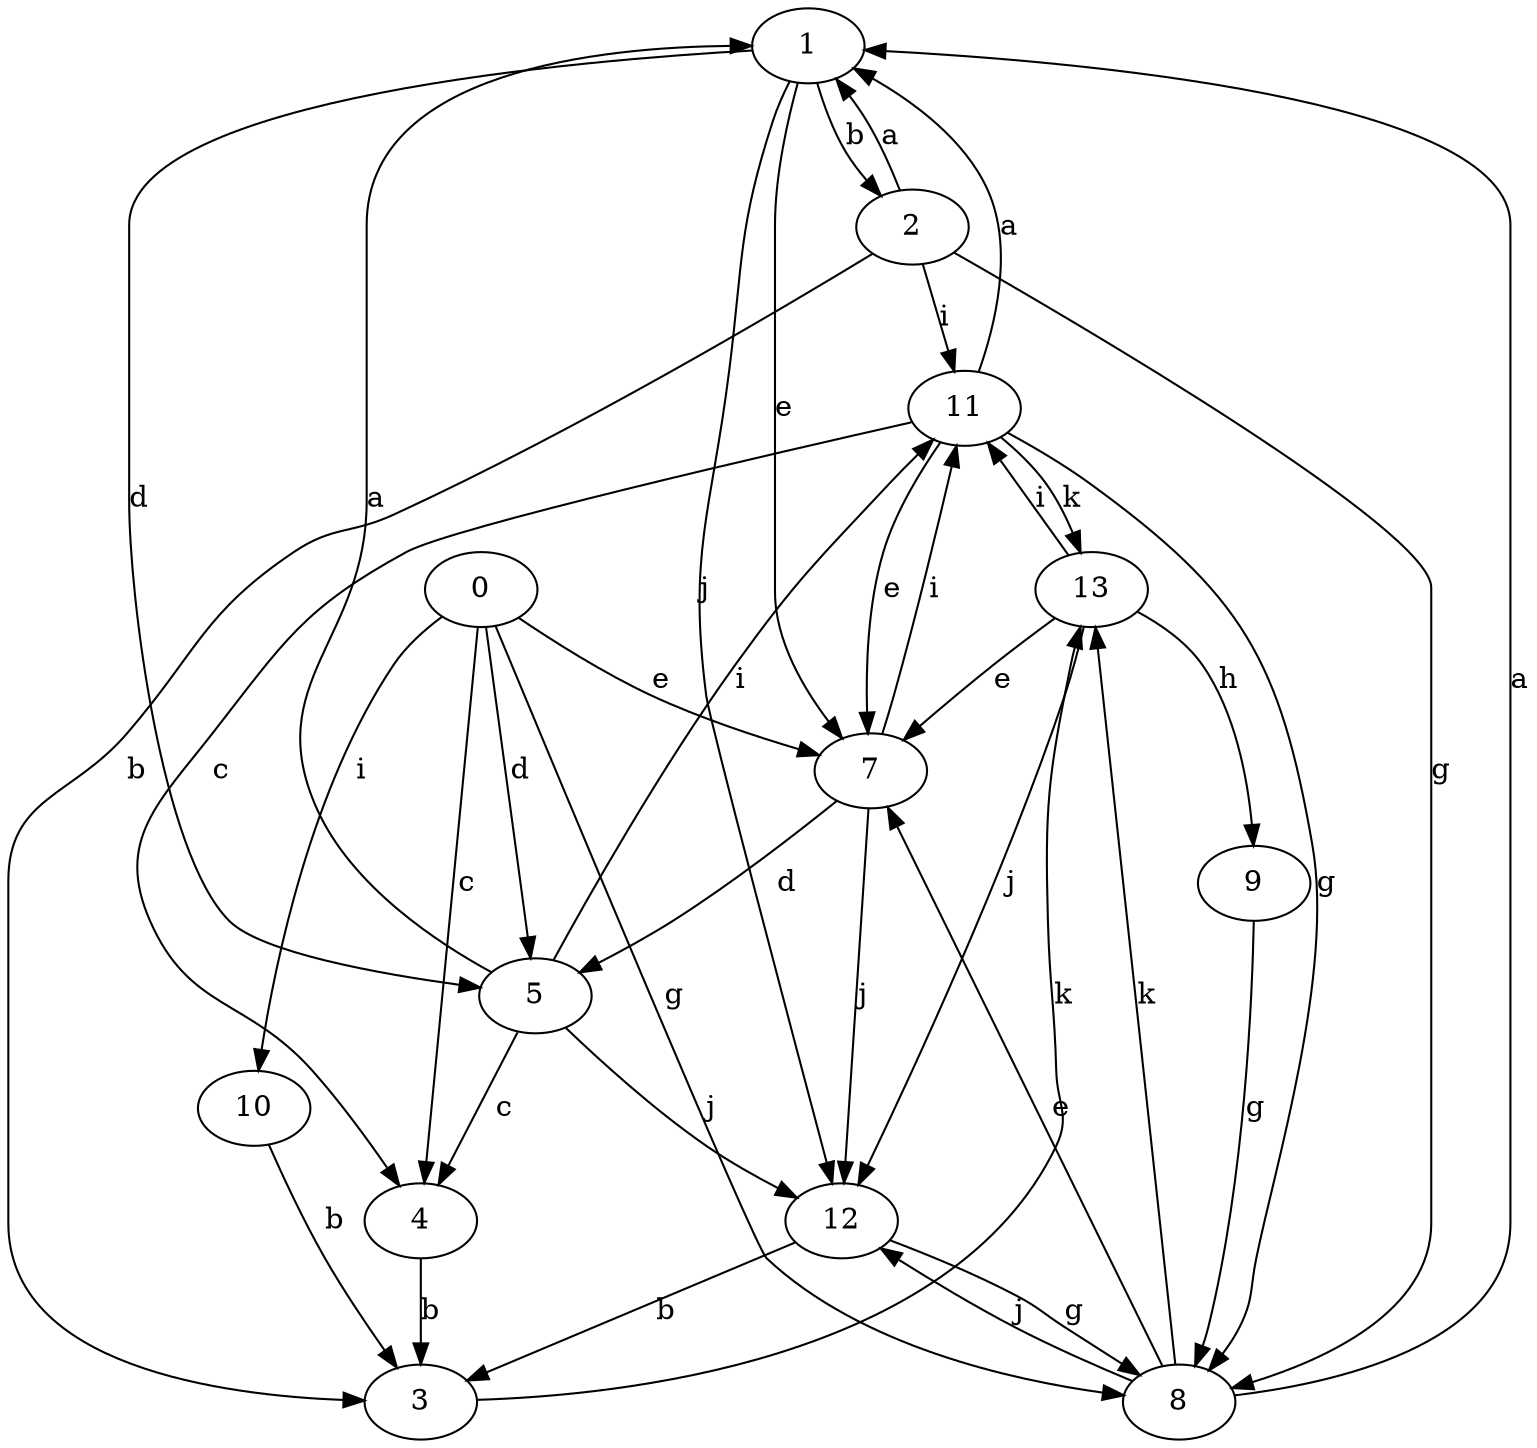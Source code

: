 strict digraph  {
1;
2;
3;
4;
5;
7;
8;
9;
0;
10;
11;
12;
13;
1 -> 2  [label=b];
1 -> 5  [label=d];
1 -> 7  [label=e];
1 -> 12  [label=j];
2 -> 1  [label=a];
2 -> 3  [label=b];
2 -> 8  [label=g];
2 -> 11  [label=i];
3 -> 13  [label=k];
4 -> 3  [label=b];
5 -> 1  [label=a];
5 -> 4  [label=c];
5 -> 11  [label=i];
5 -> 12  [label=j];
7 -> 5  [label=d];
7 -> 11  [label=i];
7 -> 12  [label=j];
8 -> 1  [label=a];
8 -> 7  [label=e];
8 -> 12  [label=j];
8 -> 13  [label=k];
9 -> 8  [label=g];
0 -> 4  [label=c];
0 -> 5  [label=d];
0 -> 7  [label=e];
0 -> 8  [label=g];
0 -> 10  [label=i];
10 -> 3  [label=b];
11 -> 1  [label=a];
11 -> 4  [label=c];
11 -> 7  [label=e];
11 -> 8  [label=g];
11 -> 13  [label=k];
12 -> 3  [label=b];
12 -> 8  [label=g];
13 -> 7  [label=e];
13 -> 9  [label=h];
13 -> 11  [label=i];
13 -> 12  [label=j];
}
